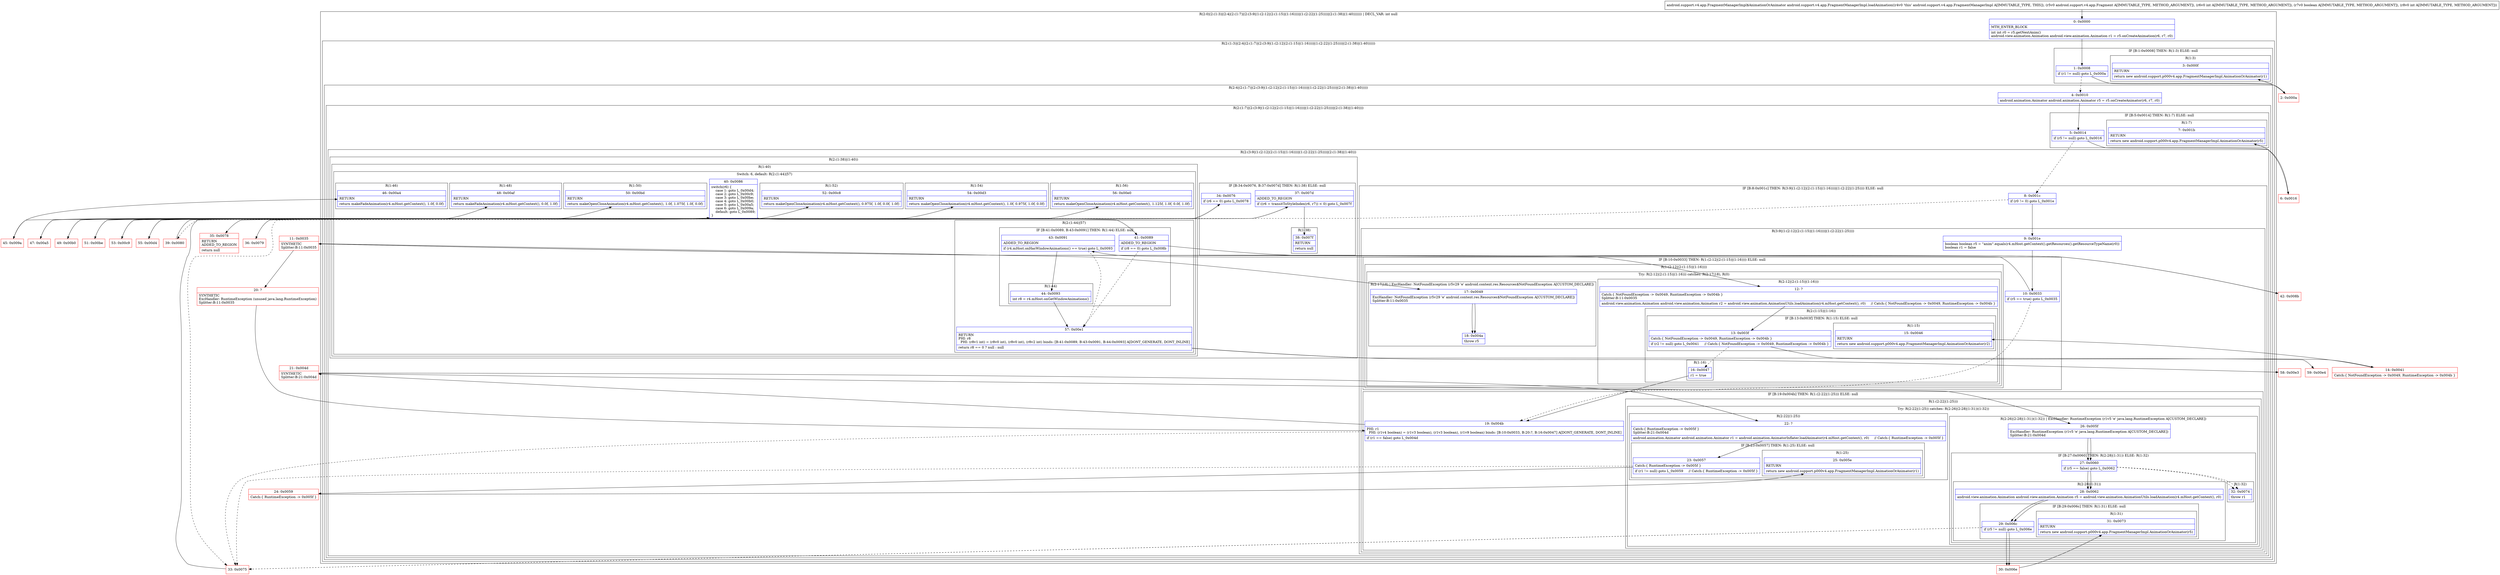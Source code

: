 digraph "CFG forandroid.support.v4.app.FragmentManagerImpl.loadAnimation(Landroid\/support\/v4\/app\/Fragment;IZI)Landroid\/support\/v4\/app\/FragmentManagerImpl$AnimationOrAnimator;" {
subgraph cluster_Region_1507777611 {
label = "R(2:0|(2:(1:3)|(2:4|(2:(1:7)|(2:(3:9|(1:(2:12|(2:(1:15)|(1:16))))|(1:(2:22|(1:25))))|(2:(1:38)|(1:40))))))) | DECL_VAR: int null\l";
node [shape=record,color=blue];
Node_0 [shape=record,label="{0\:\ 0x0000|MTH_ENTER_BLOCK\l|int int r0 = r5.getNextAnim()\landroid.view.animation.Animation android.view.animation.Animation r1 = r5.onCreateAnimation(r6, r7, r0)\l}"];
subgraph cluster_Region_470411493 {
label = "R(2:(1:3)|(2:4|(2:(1:7)|(2:(3:9|(1:(2:12|(2:(1:15)|(1:16))))|(1:(2:22|(1:25))))|(2:(1:38)|(1:40))))))";
node [shape=record,color=blue];
subgraph cluster_IfRegion_1845228265 {
label = "IF [B:1:0x0008] THEN: R(1:3) ELSE: null";
node [shape=record,color=blue];
Node_1 [shape=record,label="{1\:\ 0x0008|if (r1 != null) goto L_0x000a\l}"];
subgraph cluster_Region_1250184179 {
label = "R(1:3)";
node [shape=record,color=blue];
Node_3 [shape=record,label="{3\:\ 0x000f|RETURN\l|return new android.support.p000v4.app.FragmentManagerImpl.AnimationOrAnimator(r1)\l}"];
}
}
subgraph cluster_Region_102305320 {
label = "R(2:4|(2:(1:7)|(2:(3:9|(1:(2:12|(2:(1:15)|(1:16))))|(1:(2:22|(1:25))))|(2:(1:38)|(1:40)))))";
node [shape=record,color=blue];
Node_4 [shape=record,label="{4\:\ 0x0010|android.animation.Animator android.animation.Animator r5 = r5.onCreateAnimator(r6, r7, r0)\l}"];
subgraph cluster_Region_882472934 {
label = "R(2:(1:7)|(2:(3:9|(1:(2:12|(2:(1:15)|(1:16))))|(1:(2:22|(1:25))))|(2:(1:38)|(1:40))))";
node [shape=record,color=blue];
subgraph cluster_IfRegion_314819915 {
label = "IF [B:5:0x0014] THEN: R(1:7) ELSE: null";
node [shape=record,color=blue];
Node_5 [shape=record,label="{5\:\ 0x0014|if (r5 != null) goto L_0x0016\l}"];
subgraph cluster_Region_476278671 {
label = "R(1:7)";
node [shape=record,color=blue];
Node_7 [shape=record,label="{7\:\ 0x001b|RETURN\l|return new android.support.p000v4.app.FragmentManagerImpl.AnimationOrAnimator(r5)\l}"];
}
}
subgraph cluster_Region_385437382 {
label = "R(2:(3:9|(1:(2:12|(2:(1:15)|(1:16))))|(1:(2:22|(1:25))))|(2:(1:38)|(1:40)))";
node [shape=record,color=blue];
subgraph cluster_IfRegion_878317326 {
label = "IF [B:8:0x001c] THEN: R(3:9|(1:(2:12|(2:(1:15)|(1:16))))|(1:(2:22|(1:25)))) ELSE: null";
node [shape=record,color=blue];
Node_8 [shape=record,label="{8\:\ 0x001c|if (r0 != 0) goto L_0x001e\l}"];
subgraph cluster_Region_2112689067 {
label = "R(3:9|(1:(2:12|(2:(1:15)|(1:16))))|(1:(2:22|(1:25))))";
node [shape=record,color=blue];
Node_9 [shape=record,label="{9\:\ 0x001e|boolean boolean r5 = \"anim\".equals(r4.mHost.getContext().getResources().getResourceTypeName(r0))\lboolean r1 = false\l}"];
subgraph cluster_IfRegion_775797328 {
label = "IF [B:10:0x0033] THEN: R(1:(2:12|(2:(1:15)|(1:16)))) ELSE: null";
node [shape=record,color=blue];
Node_10 [shape=record,label="{10\:\ 0x0033|if (r5 == true) goto L_0x0035\l}"];
subgraph cluster_Region_734796052 {
label = "R(1:(2:12|(2:(1:15)|(1:16))))";
node [shape=record,color=blue];
subgraph cluster_TryCatchRegion_2026996296 {
label = "Try: R(2:12|(2:(1:15)|(1:16))) catches: R(2:17|18), R(0)";
node [shape=record,color=blue];
subgraph cluster_Region_1384035545 {
label = "R(2:12|(2:(1:15)|(1:16)))";
node [shape=record,color=blue];
Node_12 [shape=record,label="{12\:\ ?|Catch:\{ NotFoundException \-\> 0x0049, RuntimeException \-\> 0x004b \}\lSplitter:B:11:0x0035\l|android.view.animation.Animation android.view.animation.Animation r2 = android.view.animation.AnimationUtils.loadAnimation(r4.mHost.getContext(), r0)     \/\/ Catch:\{ NotFoundException \-\> 0x0049, RuntimeException \-\> 0x004b \}\l}"];
subgraph cluster_Region_126418163 {
label = "R(2:(1:15)|(1:16))";
node [shape=record,color=blue];
subgraph cluster_IfRegion_202571092 {
label = "IF [B:13:0x003f] THEN: R(1:15) ELSE: null";
node [shape=record,color=blue];
Node_13 [shape=record,label="{13\:\ 0x003f|Catch:\{ NotFoundException \-\> 0x0049, RuntimeException \-\> 0x004b \}\l|if (r2 != null) goto L_0x0041     \/\/ Catch:\{ NotFoundException \-\> 0x0049, RuntimeException \-\> 0x004b \}\l}"];
subgraph cluster_Region_1213679151 {
label = "R(1:15)";
node [shape=record,color=blue];
Node_15 [shape=record,label="{15\:\ 0x0046|RETURN\l|return new android.support.p000v4.app.FragmentManagerImpl.AnimationOrAnimator(r2)\l}"];
}
}
subgraph cluster_Region_1256967088 {
label = "R(1:16)";
node [shape=record,color=blue];
Node_16 [shape=record,label="{16\:\ 0x0047|r1 = true\l}"];
}
}
}
subgraph cluster_Region_1541086650 {
label = "R(2:17|18) | ExcHandler: NotFoundException (r5v29 'e' android.content.res.Resources$NotFoundException A[CUSTOM_DECLARE])\l";
node [shape=record,color=blue];
Node_17 [shape=record,label="{17\:\ 0x0049|ExcHandler: NotFoundException (r5v29 'e' android.content.res.Resources$NotFoundException A[CUSTOM_DECLARE])\lSplitter:B:11:0x0035\l}"];
Node_18 [shape=record,label="{18\:\ 0x004a|throw r5\l}"];
}
subgraph cluster_Region_269790060 {
label = "R(0) | ExcHandler: RuntimeException (unused java.lang.RuntimeException)\l";
node [shape=record,color=blue];
}
}
}
}
subgraph cluster_IfRegion_1307826805 {
label = "IF [B:19:0x004b] THEN: R(1:(2:22|(1:25))) ELSE: null";
node [shape=record,color=blue];
Node_19 [shape=record,label="{19\:\ 0x004b|PHI: r1 \l  PHI: (r1v4 boolean) = (r1v3 boolean), (r1v3 boolean), (r1v9 boolean) binds: [B:10:0x0033, B:20:?, B:16:0x0047] A[DONT_GENERATE, DONT_INLINE]\l|if (r1 == false) goto L_0x004d\l}"];
subgraph cluster_Region_1688451300 {
label = "R(1:(2:22|(1:25)))";
node [shape=record,color=blue];
subgraph cluster_TryCatchRegion_604811239 {
label = "Try: R(2:22|(1:25)) catches: R(2:26|(2:28|(1:31))(1:32))";
node [shape=record,color=blue];
subgraph cluster_Region_475568368 {
label = "R(2:22|(1:25))";
node [shape=record,color=blue];
Node_22 [shape=record,label="{22\:\ ?|Catch:\{ RuntimeException \-\> 0x005f \}\lSplitter:B:21:0x004d\l|android.animation.Animator android.animation.Animator r1 = android.animation.AnimatorInflater.loadAnimator(r4.mHost.getContext(), r0)     \/\/ Catch:\{ RuntimeException \-\> 0x005f \}\l}"];
subgraph cluster_IfRegion_704500098 {
label = "IF [B:23:0x0057] THEN: R(1:25) ELSE: null";
node [shape=record,color=blue];
Node_23 [shape=record,label="{23\:\ 0x0057|Catch:\{ RuntimeException \-\> 0x005f \}\l|if (r1 != null) goto L_0x0059     \/\/ Catch:\{ RuntimeException \-\> 0x005f \}\l}"];
subgraph cluster_Region_2056165050 {
label = "R(1:25)";
node [shape=record,color=blue];
Node_25 [shape=record,label="{25\:\ 0x005e|RETURN\l|return new android.support.p000v4.app.FragmentManagerImpl.AnimationOrAnimator(r1)\l}"];
}
}
}
subgraph cluster_Region_666456081 {
label = "R(2:26|(2:28|(1:31))(1:32)) | ExcHandler: RuntimeException (r1v5 'e' java.lang.RuntimeException A[CUSTOM_DECLARE])\l";
node [shape=record,color=blue];
Node_26 [shape=record,label="{26\:\ 0x005f|ExcHandler: RuntimeException (r1v5 'e' java.lang.RuntimeException A[CUSTOM_DECLARE])\lSplitter:B:21:0x004d\l}"];
subgraph cluster_IfRegion_1183758263 {
label = "IF [B:27:0x0060] THEN: R(2:28|(1:31)) ELSE: R(1:32)";
node [shape=record,color=blue];
Node_27 [shape=record,label="{27\:\ 0x0060|if (r5 == false) goto L_0x0062\l}"];
subgraph cluster_Region_2015282698 {
label = "R(2:28|(1:31))";
node [shape=record,color=blue];
Node_28 [shape=record,label="{28\:\ 0x0062|android.view.animation.Animation android.view.animation.Animation r5 = android.view.animation.AnimationUtils.loadAnimation(r4.mHost.getContext(), r0)\l}"];
subgraph cluster_IfRegion_249501345 {
label = "IF [B:29:0x006c] THEN: R(1:31) ELSE: null";
node [shape=record,color=blue];
Node_29 [shape=record,label="{29\:\ 0x006c|if (r5 != null) goto L_0x006e\l}"];
subgraph cluster_Region_1038035906 {
label = "R(1:31)";
node [shape=record,color=blue];
Node_31 [shape=record,label="{31\:\ 0x0073|RETURN\l|return new android.support.p000v4.app.FragmentManagerImpl.AnimationOrAnimator(r5)\l}"];
}
}
}
subgraph cluster_Region_314818625 {
label = "R(1:32)";
node [shape=record,color=blue];
Node_32 [shape=record,label="{32\:\ 0x0074|throw r1\l}"];
}
}
}
}
}
}
}
}
subgraph cluster_Region_1801334373 {
label = "R(2:(1:38)|(1:40))";
node [shape=record,color=blue];
subgraph cluster_IfRegion_711772030 {
label = "IF [B:34:0x0076, B:37:0x007d] THEN: R(1:38) ELSE: null";
node [shape=record,color=blue];
Node_34 [shape=record,label="{34\:\ 0x0076|if (r6 == 0) goto L_0x0078\l}"];
Node_37 [shape=record,label="{37\:\ 0x007d|ADDED_TO_REGION\l|if ((r6 = transitToStyleIndex(r6, r7)) \< 0) goto L_0x007f\l}"];
subgraph cluster_Region_1194861562 {
label = "R(1:38)";
node [shape=record,color=blue];
Node_38 [shape=record,label="{38\:\ 0x007f|RETURN\l|return null\l}"];
}
}
subgraph cluster_Region_1265967764 {
label = "R(1:40)";
node [shape=record,color=blue];
subgraph cluster_SwitchRegion_1371672729 {
label = "Switch: 6, default: R(2:(1:44)|57)";
node [shape=record,color=blue];
Node_40 [shape=record,label="{40\:\ 0x0086|switch(r6) \{\l    case 1: goto L_0x00d4;\l    case 2: goto L_0x00c9;\l    case 3: goto L_0x00be;\l    case 4: goto L_0x00b0;\l    case 5: goto L_0x00a5;\l    case 6: goto L_0x009a;\l    default: goto L_0x0089;\l\}\l}"];
subgraph cluster_Region_500792040 {
label = "R(1:56)";
node [shape=record,color=blue];
Node_56 [shape=record,label="{56\:\ 0x00e0|RETURN\l|return makeOpenCloseAnimation(r4.mHost.getContext(), 1.125f, 1.0f, 0.0f, 1.0f)\l}"];
}
subgraph cluster_Region_460893530 {
label = "R(1:54)";
node [shape=record,color=blue];
Node_54 [shape=record,label="{54\:\ 0x00d3|RETURN\l|return makeOpenCloseAnimation(r4.mHost.getContext(), 1.0f, 0.975f, 1.0f, 0.0f)\l}"];
}
subgraph cluster_Region_2038127907 {
label = "R(1:52)";
node [shape=record,color=blue];
Node_52 [shape=record,label="{52\:\ 0x00c8|RETURN\l|return makeOpenCloseAnimation(r4.mHost.getContext(), 0.975f, 1.0f, 0.0f, 1.0f)\l}"];
}
subgraph cluster_Region_947706957 {
label = "R(1:50)";
node [shape=record,color=blue];
Node_50 [shape=record,label="{50\:\ 0x00bd|RETURN\l|return makeOpenCloseAnimation(r4.mHost.getContext(), 1.0f, 1.075f, 1.0f, 0.0f)\l}"];
}
subgraph cluster_Region_1856307088 {
label = "R(1:48)";
node [shape=record,color=blue];
Node_48 [shape=record,label="{48\:\ 0x00af|RETURN\l|return makeFadeAnimation(r4.mHost.getContext(), 0.0f, 1.0f)\l}"];
}
subgraph cluster_Region_820551011 {
label = "R(1:46)";
node [shape=record,color=blue];
Node_46 [shape=record,label="{46\:\ 0x00a4|RETURN\l|return makeFadeAnimation(r4.mHost.getContext(), 1.0f, 0.0f)\l}"];
}
subgraph cluster_Region_324619288 {
label = "R(2:(1:44)|57)";
node [shape=record,color=blue];
subgraph cluster_IfRegion_1301898378 {
label = "IF [B:41:0x0089, B:43:0x0091] THEN: R(1:44) ELSE: null";
node [shape=record,color=blue];
Node_41 [shape=record,label="{41\:\ 0x0089|ADDED_TO_REGION\l|if (r8 == 0) goto L_0x008b\l}"];
Node_43 [shape=record,label="{43\:\ 0x0091|ADDED_TO_REGION\l|if (r4.mHost.onHasWindowAnimations() == true) goto L_0x0093\l}"];
subgraph cluster_Region_76040918 {
label = "R(1:44)";
node [shape=record,color=blue];
Node_44 [shape=record,label="{44\:\ 0x0093|int r8 = r4.mHost.onGetWindowAnimations()\l}"];
}
}
Node_57 [shape=record,label="{57\:\ 0x00e1|RETURN\lPHI: r8 \l  PHI: (r8v1 int) = (r8v0 int), (r8v0 int), (r8v2 int) binds: [B:41:0x0089, B:43:0x0091, B:44:0x0093] A[DONT_GENERATE, DONT_INLINE]\l|return r8 == 0 ? null : null\l}"];
}
}
}
}
}
}
}
}
}
subgraph cluster_Region_1541086650 {
label = "R(2:17|18) | ExcHandler: NotFoundException (r5v29 'e' android.content.res.Resources$NotFoundException A[CUSTOM_DECLARE])\l";
node [shape=record,color=blue];
Node_17 [shape=record,label="{17\:\ 0x0049|ExcHandler: NotFoundException (r5v29 'e' android.content.res.Resources$NotFoundException A[CUSTOM_DECLARE])\lSplitter:B:11:0x0035\l}"];
Node_18 [shape=record,label="{18\:\ 0x004a|throw r5\l}"];
}
subgraph cluster_Region_269790060 {
label = "R(0) | ExcHandler: RuntimeException (unused java.lang.RuntimeException)\l";
node [shape=record,color=blue];
}
subgraph cluster_Region_666456081 {
label = "R(2:26|(2:28|(1:31))(1:32)) | ExcHandler: RuntimeException (r1v5 'e' java.lang.RuntimeException A[CUSTOM_DECLARE])\l";
node [shape=record,color=blue];
Node_26 [shape=record,label="{26\:\ 0x005f|ExcHandler: RuntimeException (r1v5 'e' java.lang.RuntimeException A[CUSTOM_DECLARE])\lSplitter:B:21:0x004d\l}"];
subgraph cluster_IfRegion_1183758263 {
label = "IF [B:27:0x0060] THEN: R(2:28|(1:31)) ELSE: R(1:32)";
node [shape=record,color=blue];
Node_27 [shape=record,label="{27\:\ 0x0060|if (r5 == false) goto L_0x0062\l}"];
subgraph cluster_Region_2015282698 {
label = "R(2:28|(1:31))";
node [shape=record,color=blue];
Node_28 [shape=record,label="{28\:\ 0x0062|android.view.animation.Animation android.view.animation.Animation r5 = android.view.animation.AnimationUtils.loadAnimation(r4.mHost.getContext(), r0)\l}"];
subgraph cluster_IfRegion_249501345 {
label = "IF [B:29:0x006c] THEN: R(1:31) ELSE: null";
node [shape=record,color=blue];
Node_29 [shape=record,label="{29\:\ 0x006c|if (r5 != null) goto L_0x006e\l}"];
subgraph cluster_Region_1038035906 {
label = "R(1:31)";
node [shape=record,color=blue];
Node_31 [shape=record,label="{31\:\ 0x0073|RETURN\l|return new android.support.p000v4.app.FragmentManagerImpl.AnimationOrAnimator(r5)\l}"];
}
}
}
subgraph cluster_Region_314818625 {
label = "R(1:32)";
node [shape=record,color=blue];
Node_32 [shape=record,label="{32\:\ 0x0074|throw r1\l}"];
}
}
}
Node_2 [shape=record,color=red,label="{2\:\ 0x000a}"];
Node_6 [shape=record,color=red,label="{6\:\ 0x0016}"];
Node_11 [shape=record,color=red,label="{11\:\ 0x0035|SYNTHETIC\lSplitter:B:11:0x0035\l}"];
Node_14 [shape=record,color=red,label="{14\:\ 0x0041|Catch:\{ NotFoundException \-\> 0x0049, RuntimeException \-\> 0x004b \}\l}"];
Node_20 [shape=record,color=red,label="{20\:\ ?|SYNTHETIC\lExcHandler: RuntimeException (unused java.lang.RuntimeException)\lSplitter:B:11:0x0035\l}"];
Node_21 [shape=record,color=red,label="{21\:\ 0x004d|SYNTHETIC\lSplitter:B:21:0x004d\l}"];
Node_24 [shape=record,color=red,label="{24\:\ 0x0059|Catch:\{ RuntimeException \-\> 0x005f \}\l}"];
Node_30 [shape=record,color=red,label="{30\:\ 0x006e}"];
Node_33 [shape=record,color=red,label="{33\:\ 0x0075}"];
Node_35 [shape=record,color=red,label="{35\:\ 0x0078|RETURN\lADDED_TO_REGION\l|return null\l}"];
Node_36 [shape=record,color=red,label="{36\:\ 0x0079}"];
Node_39 [shape=record,color=red,label="{39\:\ 0x0080}"];
Node_42 [shape=record,color=red,label="{42\:\ 0x008b}"];
Node_45 [shape=record,color=red,label="{45\:\ 0x009a}"];
Node_47 [shape=record,color=red,label="{47\:\ 0x00a5}"];
Node_49 [shape=record,color=red,label="{49\:\ 0x00b0}"];
Node_51 [shape=record,color=red,label="{51\:\ 0x00be}"];
Node_53 [shape=record,color=red,label="{53\:\ 0x00c9}"];
Node_55 [shape=record,color=red,label="{55\:\ 0x00d4}"];
Node_58 [shape=record,color=red,label="{58\:\ 0x00e3}"];
Node_59 [shape=record,color=red,label="{59\:\ 0x00e4}"];
MethodNode[shape=record,label="{android.support.v4.app.FragmentManagerImpl$AnimationOrAnimator android.support.v4.app.FragmentManagerImpl.loadAnimation((r4v0 'this' android.support.v4.app.FragmentManagerImpl A[IMMUTABLE_TYPE, THIS]), (r5v0 android.support.v4.app.Fragment A[IMMUTABLE_TYPE, METHOD_ARGUMENT]), (r6v0 int A[IMMUTABLE_TYPE, METHOD_ARGUMENT]), (r7v0 boolean A[IMMUTABLE_TYPE, METHOD_ARGUMENT]), (r8v0 int A[IMMUTABLE_TYPE, METHOD_ARGUMENT])) }"];
MethodNode -> Node_0;
Node_0 -> Node_1;
Node_1 -> Node_2;
Node_1 -> Node_4[style=dashed];
Node_4 -> Node_5;
Node_5 -> Node_6;
Node_5 -> Node_8[style=dashed];
Node_8 -> Node_9;
Node_8 -> Node_33[style=dashed];
Node_9 -> Node_10;
Node_10 -> Node_11;
Node_10 -> Node_19[style=dashed];
Node_12 -> Node_13;
Node_13 -> Node_14;
Node_13 -> Node_16[style=dashed];
Node_16 -> Node_19;
Node_17 -> Node_18;
Node_19 -> Node_21;
Node_19 -> Node_33[style=dashed];
Node_22 -> Node_23;
Node_23 -> Node_24;
Node_23 -> Node_33[style=dashed];
Node_26 -> Node_27;
Node_27 -> Node_28;
Node_27 -> Node_32[style=dashed];
Node_28 -> Node_29;
Node_29 -> Node_30;
Node_29 -> Node_33[style=dashed];
Node_34 -> Node_35;
Node_34 -> Node_36[style=dashed];
Node_37 -> Node_38;
Node_37 -> Node_39[style=dashed];
Node_40 -> Node_41;
Node_40 -> Node_45;
Node_40 -> Node_47;
Node_40 -> Node_49;
Node_40 -> Node_51;
Node_40 -> Node_53;
Node_40 -> Node_55;
Node_41 -> Node_42;
Node_41 -> Node_57[style=dashed];
Node_43 -> Node_44;
Node_43 -> Node_57[style=dashed];
Node_44 -> Node_57;
Node_57 -> Node_58;
Node_57 -> Node_59;
Node_17 -> Node_18;
Node_26 -> Node_27;
Node_27 -> Node_28;
Node_27 -> Node_32[style=dashed];
Node_28 -> Node_29;
Node_29 -> Node_30;
Node_29 -> Node_33[style=dashed];
Node_2 -> Node_3;
Node_6 -> Node_7;
Node_11 -> Node_12;
Node_11 -> Node_17;
Node_11 -> Node_20;
Node_14 -> Node_15;
Node_20 -> Node_19;
Node_21 -> Node_22;
Node_21 -> Node_26;
Node_24 -> Node_25;
Node_30 -> Node_31;
Node_33 -> Node_34;
Node_36 -> Node_37;
Node_39 -> Node_40;
Node_42 -> Node_43;
Node_45 -> Node_46;
Node_47 -> Node_48;
Node_49 -> Node_50;
Node_51 -> Node_52;
Node_53 -> Node_54;
Node_55 -> Node_56;
}

